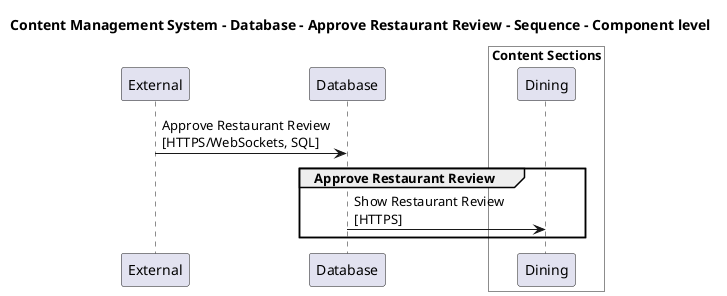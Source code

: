 @startuml

title Content Management System - Database - Approve Restaurant Review - Sequence - Component level

participant "External" as C4InterFlow.SoftwareSystems.ExternalSystem
participant "Database" as ContentManagementSystem.SoftwareSystems.Database

box "Admin" #White
    
box "Content Sections" #White
    participant "Dining" as ContentManagementSystem.SoftwareSystems.Admin.Containers.ContentSections.Components.Dining
end box

end box


C4InterFlow.SoftwareSystems.ExternalSystem -> ContentManagementSystem.SoftwareSystems.Database : Approve Restaurant Review\n[HTTPS/WebSockets, SQL]
group Approve Restaurant Review
ContentManagementSystem.SoftwareSystems.Database -> ContentManagementSystem.SoftwareSystems.Admin.Containers.ContentSections.Components.Dining : Show Restaurant Review\n[HTTPS]
end


@enduml
